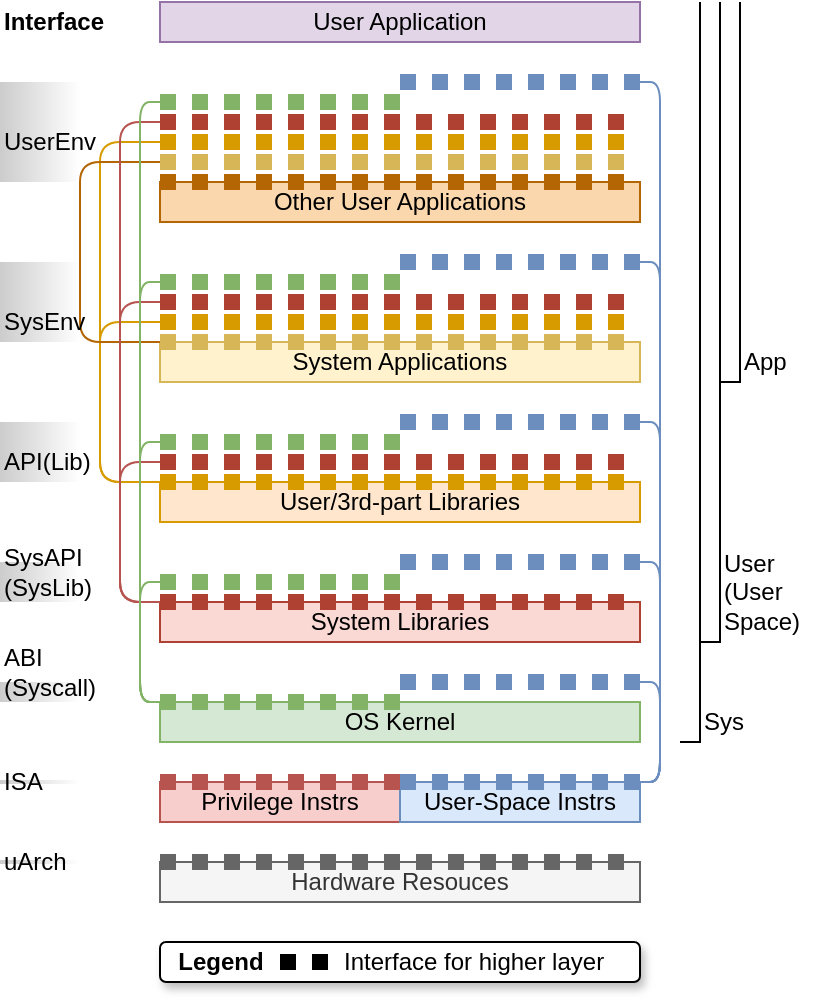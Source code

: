 <mxfile compressed="false" version="13.3.9" type="device">
  <diagram id="SuTt-NehiLuuTij5P4sI" name="Page-1">
    <mxGraphModel dx="585" dy="1455" grid="1" gridSize="10" guides="0" tooltips="1" connect="0" arrows="0" fold="1" page="1" pageScale="1" pageWidth="850" pageHeight="1100" math="0" shadow="0">
      <root>
        <mxCell id="0" />
        <mxCell id="1" parent="0" />
        <mxCell id="PAhmVjMoxAMaqZg4B_g7-12" value="" style="rounded=0;whiteSpace=wrap;html=1;align=left;fontColor=#333333;gradientColor=#ffffff;gradientDirection=east;strokeColor=none;fillColor=#CCCCCC;" parent="1" vertex="1">
          <mxGeometry y="339" width="40" height="2" as="geometry" />
        </mxCell>
        <mxCell id="PAhmVjMoxAMaqZg4B_g7-11" value="" style="rounded=0;whiteSpace=wrap;html=1;align=left;fontColor=#333333;gradientColor=#ffffff;gradientDirection=east;strokeColor=none;fillColor=#CCCCCC;" parent="1" vertex="1">
          <mxGeometry y="299" width="40" height="2" as="geometry" />
        </mxCell>
        <mxCell id="PAhmVjMoxAMaqZg4B_g7-8" value="" style="rounded=0;whiteSpace=wrap;html=1;align=left;fontColor=#333333;gradientColor=#ffffff;gradientDirection=east;strokeColor=none;fillColor=#CCCCCC;" parent="1" vertex="1">
          <mxGeometry y="250" width="40" height="10" as="geometry" />
        </mxCell>
        <mxCell id="PAhmVjMoxAMaqZg4B_g7-7" value="" style="rounded=0;whiteSpace=wrap;html=1;align=left;fontColor=#333333;gradientColor=#ffffff;gradientDirection=east;strokeColor=none;fillColor=#CCCCCC;" parent="1" vertex="1">
          <mxGeometry y="120" width="40" height="30" as="geometry" />
        </mxCell>
        <mxCell id="PAhmVjMoxAMaqZg4B_g7-6" value="" style="rounded=0;whiteSpace=wrap;html=1;align=left;fontColor=#333333;gradientColor=#ffffff;gradientDirection=east;strokeColor=none;fillColor=#CCCCCC;" parent="1" vertex="1">
          <mxGeometry y="40" width="40" height="40" as="geometry" />
        </mxCell>
        <mxCell id="PAhmVjMoxAMaqZg4B_g7-5" value="" style="rounded=0;whiteSpace=wrap;html=1;align=left;fontColor=#333333;gradientColor=#ffffff;gradientDirection=east;strokeColor=none;fillColor=#CCCCCC;" parent="1" vertex="1">
          <mxGeometry y="-50" width="40" height="50" as="geometry" />
        </mxCell>
        <mxCell id="rswDAVN-zbumqpKh8glA-41" value="" style="rounded=1;whiteSpace=wrap;html=1;shadow=1;" parent="1" vertex="1">
          <mxGeometry x="80" y="380" width="240" height="20" as="geometry" />
        </mxCell>
        <mxCell id="rswDAVN-zbumqpKh8glA-29" value="" style="endArrow=none;dashed=1;html=1;strokeWidth=8;dashPattern=1 1;fillColor=#dae8fc;strokeColor=#6c8ebf;" parent="1" edge="1">
          <mxGeometry width="50" height="50" relative="1" as="geometry">
            <mxPoint x="200" y="40" as="sourcePoint" />
            <mxPoint x="320" y="40" as="targetPoint" />
          </mxGeometry>
        </mxCell>
        <mxCell id="rswDAVN-zbumqpKh8glA-31" value="" style="endArrow=none;dashed=1;html=1;strokeWidth=8;dashPattern=1 1;fillColor=#d5e8d4;strokeColor=#82b366;" parent="1" edge="1">
          <mxGeometry width="50" height="50" relative="1" as="geometry">
            <mxPoint x="80" y="50" as="sourcePoint" />
            <mxPoint x="200" y="50" as="targetPoint" />
          </mxGeometry>
        </mxCell>
        <mxCell id="rswDAVN-zbumqpKh8glA-33" value="" style="endArrow=none;dashed=1;html=1;strokeWidth=8;dashPattern=1 1;fillColor=#ffe6cc;strokeColor=#d79b00;" parent="1" edge="1">
          <mxGeometry width="50" height="50" relative="1" as="geometry">
            <mxPoint x="80" y="70" as="sourcePoint" />
            <mxPoint x="320" y="70" as="targetPoint" />
          </mxGeometry>
        </mxCell>
        <mxCell id="rswDAVN-zbumqpKh8glA-23" value="" style="endArrow=none;dashed=1;html=1;strokeWidth=8;dashPattern=1 1;fillColor=#dae8fc;strokeColor=#6c8ebf;" parent="1" edge="1">
          <mxGeometry width="50" height="50" relative="1" as="geometry">
            <mxPoint x="200" y="120" as="sourcePoint" />
            <mxPoint x="320" y="120" as="targetPoint" />
          </mxGeometry>
        </mxCell>
        <mxCell id="rswDAVN-zbumqpKh8glA-25" value="" style="endArrow=none;dashed=1;html=1;strokeWidth=8;dashPattern=1 1;fillColor=#d5e8d4;strokeColor=#82b366;" parent="1" edge="1">
          <mxGeometry width="50" height="50" relative="1" as="geometry">
            <mxPoint x="80" y="130" as="sourcePoint" />
            <mxPoint x="200" y="130" as="targetPoint" />
          </mxGeometry>
        </mxCell>
        <mxCell id="rswDAVN-zbumqpKh8glA-19" value="" style="endArrow=none;dashed=1;html=1;strokeWidth=8;dashPattern=1 1;fillColor=#dae8fc;strokeColor=#6c8ebf;" parent="1" edge="1">
          <mxGeometry width="50" height="50" relative="1" as="geometry">
            <mxPoint x="200" y="250" as="sourcePoint" />
            <mxPoint x="320" y="250" as="targetPoint" />
          </mxGeometry>
        </mxCell>
        <mxCell id="rswDAVN-zbumqpKh8glA-1" value="Hardware Resouces" style="rounded=0;whiteSpace=wrap;html=1;fillColor=#f5f5f5;strokeColor=#666666;fontColor=#333333;" parent="1" vertex="1">
          <mxGeometry x="80" y="340" width="240" height="20" as="geometry" />
        </mxCell>
        <mxCell id="rswDAVN-zbumqpKh8glA-2" value="Privilege Instrs" style="rounded=0;whiteSpace=wrap;html=1;fillColor=#f8cecc;strokeColor=#b85450;" parent="1" vertex="1">
          <mxGeometry x="80" y="300" width="120" height="20" as="geometry" />
        </mxCell>
        <mxCell id="rswDAVN-zbumqpKh8glA-3" value="User-Space Instrs" style="rounded=0;whiteSpace=wrap;html=1;fillColor=#dae8fc;strokeColor=#6c8ebf;" parent="1" vertex="1">
          <mxGeometry x="200" y="300" width="120" height="20" as="geometry" />
        </mxCell>
        <mxCell id="rswDAVN-zbumqpKh8glA-4" value="" style="endArrow=none;dashed=1;html=1;strokeWidth=8;dashPattern=1 1;fillColor=#f5f5f5;strokeColor=#666666;" parent="1" edge="1">
          <mxGeometry width="50" height="50" relative="1" as="geometry">
            <mxPoint x="80" y="340" as="sourcePoint" />
            <mxPoint x="320" y="340" as="targetPoint" />
          </mxGeometry>
        </mxCell>
        <mxCell id="rswDAVN-zbumqpKh8glA-7" value="OS Kernel" style="rounded=0;whiteSpace=wrap;html=1;fillColor=#d5e8d4;strokeColor=#82b366;" parent="1" vertex="1">
          <mxGeometry x="80" y="260" width="240" height="20" as="geometry" />
        </mxCell>
        <mxCell id="rswDAVN-zbumqpKh8glA-8" value="" style="endArrow=none;dashed=1;html=1;strokeWidth=8;dashPattern=1 1;fillColor=#f8cecc;strokeColor=#b85450;" parent="1" edge="1">
          <mxGeometry width="50" height="50" relative="1" as="geometry">
            <mxPoint x="80" y="300" as="sourcePoint" />
            <mxPoint x="200" y="300" as="targetPoint" />
          </mxGeometry>
        </mxCell>
        <mxCell id="rswDAVN-zbumqpKh8glA-9" value="" style="endArrow=none;dashed=1;html=1;strokeWidth=8;dashPattern=1 1;fillColor=#dae8fc;strokeColor=#6c8ebf;" parent="1" edge="1">
          <mxGeometry width="50" height="50" relative="1" as="geometry">
            <mxPoint x="200" y="300" as="sourcePoint" />
            <mxPoint x="320" y="300" as="targetPoint" />
          </mxGeometry>
        </mxCell>
        <mxCell id="rswDAVN-zbumqpKh8glA-17" value="" style="endArrow=none;dashed=1;html=1;strokeWidth=8;dashPattern=1 1;fillColor=#d5e8d4;strokeColor=#82b366;" parent="1" edge="1">
          <mxGeometry width="50" height="50" relative="1" as="geometry">
            <mxPoint x="80" y="260" as="sourcePoint" />
            <mxPoint x="200" y="260" as="targetPoint" />
          </mxGeometry>
        </mxCell>
        <mxCell id="rswDAVN-zbumqpKh8glA-20" value="User/3rd-part Libraries" style="rounded=0;whiteSpace=wrap;html=1;fillColor=#ffe6cc;strokeColor=#d79b00;" parent="1" vertex="1">
          <mxGeometry x="80" y="150" width="240" height="20" as="geometry" />
        </mxCell>
        <mxCell id="rswDAVN-zbumqpKh8glA-21" value="" style="endArrow=none;dashed=1;html=1;strokeWidth=8;dashPattern=1 1;fillColor=#ffe6cc;strokeColor=#d79b00;" parent="1" edge="1">
          <mxGeometry width="50" height="50" relative="1" as="geometry">
            <mxPoint x="80" y="150" as="sourcePoint" />
            <mxPoint x="320" y="150" as="targetPoint" />
          </mxGeometry>
        </mxCell>
        <mxCell id="rswDAVN-zbumqpKh8glA-26" value="System Applications" style="rounded=0;whiteSpace=wrap;html=1;fillColor=#fff2cc;strokeColor=#d6b656;" parent="1" vertex="1">
          <mxGeometry x="80" y="80" width="240" height="20" as="geometry" />
        </mxCell>
        <mxCell id="rswDAVN-zbumqpKh8glA-27" value="" style="endArrow=none;dashed=1;html=1;strokeWidth=8;dashPattern=1 1;fillColor=#fff2cc;strokeColor=#d6b656;" parent="1" edge="1">
          <mxGeometry width="50" height="50" relative="1" as="geometry">
            <mxPoint x="80" y="80" as="sourcePoint" />
            <mxPoint x="320" y="80" as="targetPoint" />
          </mxGeometry>
        </mxCell>
        <mxCell id="rswDAVN-zbumqpKh8glA-34" value="User Application" style="rounded=0;whiteSpace=wrap;html=1;fillColor=#e1d5e7;strokeColor=#9673a6;" parent="1" vertex="1">
          <mxGeometry x="80" y="-90" width="240" height="20" as="geometry" />
        </mxCell>
        <mxCell id="rswDAVN-zbumqpKh8glA-37" value="&lt;b&gt;Legend&lt;/b&gt;" style="text;html=1;align=center;verticalAlign=middle;resizable=0;points=[];autosize=1;" parent="1" vertex="1">
          <mxGeometry x="80" y="380" width="60" height="20" as="geometry" />
        </mxCell>
        <mxCell id="rswDAVN-zbumqpKh8glA-38" value="" style="endArrow=none;dashed=1;html=1;strokeWidth=8;dashPattern=1 1;" parent="1" edge="1">
          <mxGeometry width="50" height="50" relative="1" as="geometry">
            <mxPoint x="140" y="390" as="sourcePoint" />
            <mxPoint x="170" y="390" as="targetPoint" />
          </mxGeometry>
        </mxCell>
        <mxCell id="rswDAVN-zbumqpKh8glA-39" value="Interface for higher layer" style="text;html=1;align=left;verticalAlign=middle;resizable=0;points=[];autosize=1;" parent="1" vertex="1">
          <mxGeometry x="170" y="380" width="150" height="20" as="geometry" />
        </mxCell>
        <mxCell id="kDpdIPFMX5SkohTpk9ed-4" value="" style="endArrow=none;html=1;strokeWidth=1;fillColor=#dae8fc;strokeColor=#6c8ebf;" parent="1" edge="1">
          <mxGeometry width="50" height="50" relative="1" as="geometry">
            <mxPoint x="320" y="300" as="sourcePoint" />
            <mxPoint x="320" y="250" as="targetPoint" />
            <Array as="points">
              <mxPoint x="330" y="300" />
              <mxPoint x="330" y="250" />
            </Array>
          </mxGeometry>
        </mxCell>
        <mxCell id="kDpdIPFMX5SkohTpk9ed-5" value="" style="endArrow=none;html=1;strokeWidth=1;fillColor=#dae8fc;strokeColor=#6c8ebf;" parent="1" edge="1">
          <mxGeometry width="50" height="50" relative="1" as="geometry">
            <mxPoint x="320" y="300" as="sourcePoint" />
            <mxPoint x="320" y="190" as="targetPoint" />
            <Array as="points">
              <mxPoint x="330" y="300" />
              <mxPoint x="330" y="190" />
            </Array>
          </mxGeometry>
        </mxCell>
        <mxCell id="kDpdIPFMX5SkohTpk9ed-6" value="" style="endArrow=none;html=1;strokeWidth=1;fillColor=#dae8fc;strokeColor=#6c8ebf;" parent="1" edge="1">
          <mxGeometry width="50" height="50" relative="1" as="geometry">
            <mxPoint x="320" y="300" as="sourcePoint" />
            <mxPoint x="320" y="120" as="targetPoint" />
            <Array as="points">
              <mxPoint x="330" y="300" />
              <mxPoint x="330" y="120" />
            </Array>
          </mxGeometry>
        </mxCell>
        <mxCell id="kDpdIPFMX5SkohTpk9ed-7" value="" style="endArrow=none;html=1;strokeColor=#82b366;strokeWidth=1;fillColor=#d5e8d4;" parent="1" edge="1">
          <mxGeometry width="50" height="50" relative="1" as="geometry">
            <mxPoint x="80" y="260" as="sourcePoint" />
            <mxPoint x="80" y="200" as="targetPoint" />
            <Array as="points">
              <mxPoint x="70" y="260" />
              <mxPoint x="70" y="200" />
            </Array>
          </mxGeometry>
        </mxCell>
        <mxCell id="kDpdIPFMX5SkohTpk9ed-8" value="" style="endArrow=none;html=1;strokeColor=#82b366;strokeWidth=1;fillColor=#d5e8d4;" parent="1" edge="1">
          <mxGeometry width="50" height="50" relative="1" as="geometry">
            <mxPoint x="80" y="260" as="sourcePoint" />
            <mxPoint x="80.0" y="130" as="targetPoint" />
            <Array as="points">
              <mxPoint x="70" y="260" />
              <mxPoint x="70" y="130" />
            </Array>
          </mxGeometry>
        </mxCell>
        <mxCell id="kDpdIPFMX5SkohTpk9ed-9" value="" style="endArrow=none;html=1;strokeColor=#d79b00;strokeWidth=1;fillColor=#ffe6cc;" parent="1" edge="1">
          <mxGeometry width="50" height="50" relative="1" as="geometry">
            <mxPoint x="80" y="70" as="sourcePoint" />
            <mxPoint x="80" y="150" as="targetPoint" />
            <Array as="points">
              <mxPoint x="50" y="70" />
              <mxPoint x="50" y="150" />
            </Array>
          </mxGeometry>
        </mxCell>
        <mxCell id="CEWVe7HLlZmaSNWJAqid-1" value="Other User Applications" style="rounded=0;whiteSpace=wrap;html=1;fillColor=#fad7ac;strokeColor=#b46504;" parent="1" vertex="1">
          <mxGeometry x="80" width="240" height="20" as="geometry" />
        </mxCell>
        <mxCell id="CEWVe7HLlZmaSNWJAqid-2" value="" style="endArrow=none;dashed=1;html=1;strokeWidth=8;dashPattern=1 1;fillColor=#dae8fc;strokeColor=#6c8ebf;" parent="1" edge="1">
          <mxGeometry width="50" height="50" relative="1" as="geometry">
            <mxPoint x="200" y="-50" as="sourcePoint" />
            <mxPoint x="320" y="-50" as="targetPoint" />
          </mxGeometry>
        </mxCell>
        <mxCell id="CEWVe7HLlZmaSNWJAqid-3" value="" style="endArrow=none;dashed=1;html=1;strokeWidth=8;dashPattern=1 1;fillColor=#d5e8d4;strokeColor=#82b366;" parent="1" edge="1">
          <mxGeometry width="50" height="50" relative="1" as="geometry">
            <mxPoint x="80" y="-40" as="sourcePoint" />
            <mxPoint x="200" y="-40" as="targetPoint" />
          </mxGeometry>
        </mxCell>
        <mxCell id="CEWVe7HLlZmaSNWJAqid-4" value="" style="endArrow=none;dashed=1;html=1;strokeWidth=8;dashPattern=1 1;fillColor=#ffe6cc;strokeColor=#d79b00;" parent="1" edge="1">
          <mxGeometry width="50" height="50" relative="1" as="geometry">
            <mxPoint x="80" y="-20" as="sourcePoint" />
            <mxPoint x="320" y="-20" as="targetPoint" />
          </mxGeometry>
        </mxCell>
        <mxCell id="CEWVe7HLlZmaSNWJAqid-5" value="" style="endArrow=none;dashed=1;html=1;strokeWidth=8;dashPattern=1 1;fillColor=#fff2cc;strokeColor=#d6b656;" parent="1" edge="1">
          <mxGeometry width="50" height="50" relative="1" as="geometry">
            <mxPoint x="80" y="-10" as="sourcePoint" />
            <mxPoint x="320" y="-10" as="targetPoint" />
          </mxGeometry>
        </mxCell>
        <mxCell id="CEWVe7HLlZmaSNWJAqid-6" value="" style="endArrow=none;dashed=1;html=1;strokeWidth=8;dashPattern=1 1;fillColor=#fad7ac;strokeColor=#b46504;" parent="1" edge="1">
          <mxGeometry width="50" height="50" relative="1" as="geometry">
            <mxPoint x="80" as="sourcePoint" />
            <mxPoint x="320" as="targetPoint" />
          </mxGeometry>
        </mxCell>
        <mxCell id="CEWVe7HLlZmaSNWJAqid-7" value="" style="endArrow=none;html=1;strokeColor=#82b366;strokeWidth=1;fillColor=#d5e8d4;" parent="1" edge="1">
          <mxGeometry width="50" height="50" relative="1" as="geometry">
            <mxPoint x="80" y="260" as="sourcePoint" />
            <mxPoint x="80" y="50" as="targetPoint" />
            <Array as="points">
              <mxPoint x="70" y="260" />
              <mxPoint x="70" y="50" />
            </Array>
          </mxGeometry>
        </mxCell>
        <mxCell id="CEWVe7HLlZmaSNWJAqid-8" value="" style="endArrow=none;html=1;strokeColor=#d79b00;strokeWidth=1;fillColor=#ffe6cc;" parent="1" edge="1">
          <mxGeometry width="50" height="50" relative="1" as="geometry">
            <mxPoint x="80" y="-20" as="sourcePoint" />
            <mxPoint x="80" y="150" as="targetPoint" />
            <Array as="points">
              <mxPoint x="50" y="-20" />
              <mxPoint x="50" y="150" />
            </Array>
          </mxGeometry>
        </mxCell>
        <mxCell id="CEWVe7HLlZmaSNWJAqid-9" value="" style="endArrow=none;html=1;strokeColor=#b46504;strokeWidth=1;fillColor=#fad7ac;" parent="1" edge="1">
          <mxGeometry width="50" height="50" relative="1" as="geometry">
            <mxPoint x="80" y="-10" as="sourcePoint" />
            <mxPoint x="80" y="80" as="targetPoint" />
            <Array as="points">
              <mxPoint x="40" y="-10" />
              <mxPoint x="40" y="80" />
            </Array>
          </mxGeometry>
        </mxCell>
        <mxCell id="CEWVe7HLlZmaSNWJAqid-10" value="" style="endArrow=none;html=1;strokeWidth=1;fillColor=#dae8fc;strokeColor=#6c8ebf;" parent="1" edge="1">
          <mxGeometry width="50" height="50" relative="1" as="geometry">
            <mxPoint x="320" y="300" as="sourcePoint" />
            <mxPoint x="320" y="40" as="targetPoint" />
            <Array as="points">
              <mxPoint x="330" y="300" />
              <mxPoint x="330" y="40" />
            </Array>
          </mxGeometry>
        </mxCell>
        <mxCell id="KNzCa3RQMFb0k8Cp74iH-1" value="ABI&lt;br&gt;(Syscall)" style="text;html=1;align=left;verticalAlign=middle;resizable=0;points=[];autosize=1;" parent="1" vertex="1">
          <mxGeometry y="230" width="60" height="30" as="geometry" />
        </mxCell>
        <mxCell id="KNzCa3RQMFb0k8Cp74iH-2" value="&lt;b&gt;Interface&lt;br&gt;&lt;/b&gt;" style="text;html=1;align=left;verticalAlign=middle;resizable=0;points=[];autosize=1;" parent="1" vertex="1">
          <mxGeometry y="-90" width="70" height="20" as="geometry" />
        </mxCell>
        <mxCell id="KNzCa3RQMFb0k8Cp74iH-3" value="API(Lib)" style="text;html=1;align=left;verticalAlign=middle;resizable=0;points=[];autosize=1;" parent="1" vertex="1">
          <mxGeometry y="130" width="60" height="20" as="geometry" />
        </mxCell>
        <mxCell id="KNzCa3RQMFb0k8Cp74iH-4" value="SysEnv" style="text;html=1;align=left;verticalAlign=middle;resizable=0;points=[];autosize=1;" parent="1" vertex="1">
          <mxGeometry y="60" width="60" height="20" as="geometry" />
        </mxCell>
        <mxCell id="KNzCa3RQMFb0k8Cp74iH-5" value="UserEnv" style="text;html=1;align=left;verticalAlign=middle;resizable=0;points=[];autosize=1;" parent="1" vertex="1">
          <mxGeometry y="-30" width="60" height="20" as="geometry" />
        </mxCell>
        <mxCell id="PAhmVjMoxAMaqZg4B_g7-9" value="ISA" style="text;html=1;align=left;verticalAlign=middle;resizable=0;points=[];autosize=1;" parent="1" vertex="1">
          <mxGeometry y="290" width="30" height="20" as="geometry" />
        </mxCell>
        <mxCell id="PAhmVjMoxAMaqZg4B_g7-10" value="uArch" style="text;html=1;align=left;verticalAlign=middle;resizable=0;points=[];autosize=1;" parent="1" vertex="1">
          <mxGeometry y="330" width="50" height="20" as="geometry" />
        </mxCell>
        <mxCell id="ncCrzAQUgGD48uemNUsK-3" value="Sys" style="text;html=1;align=left;verticalAlign=middle;resizable=0;points=[];autosize=1;" parent="1" vertex="1">
          <mxGeometry x="350" y="260" width="40" height="20" as="geometry" />
        </mxCell>
        <mxCell id="ncCrzAQUgGD48uemNUsK-5" value="User&lt;br&gt;(User&lt;br&gt;Space)" style="text;html=1;align=left;verticalAlign=middle;resizable=0;points=[];autosize=1;" parent="1" vertex="1">
          <mxGeometry x="360" y="180" width="50" height="50" as="geometry" />
        </mxCell>
        <mxCell id="ncCrzAQUgGD48uemNUsK-8" value="" style="endArrow=none;html=1;rounded=0;" parent="1" edge="1">
          <mxGeometry width="50" height="50" relative="1" as="geometry">
            <mxPoint x="340" y="280" as="sourcePoint" />
            <mxPoint x="350" y="-90" as="targetPoint" />
            <Array as="points">
              <mxPoint x="350" y="280" />
            </Array>
          </mxGeometry>
        </mxCell>
        <mxCell id="ncCrzAQUgGD48uemNUsK-9" value="" style="endArrow=none;html=1;rounded=0;" parent="1" edge="1">
          <mxGeometry width="50" height="50" relative="1" as="geometry">
            <mxPoint x="350" y="230" as="sourcePoint" />
            <mxPoint x="360" y="-90" as="targetPoint" />
            <Array as="points">
              <mxPoint x="360" y="230" />
            </Array>
          </mxGeometry>
        </mxCell>
        <mxCell id="ncCrzAQUgGD48uemNUsK-10" value="" style="endArrow=none;html=1;rounded=0;" parent="1" edge="1">
          <mxGeometry width="50" height="50" relative="1" as="geometry">
            <mxPoint x="360" y="100" as="sourcePoint" />
            <mxPoint x="370" y="-90" as="targetPoint" />
            <Array as="points">
              <mxPoint x="370" y="100" />
            </Array>
          </mxGeometry>
        </mxCell>
        <mxCell id="ncCrzAQUgGD48uemNUsK-11" value="App" style="text;html=1;align=left;verticalAlign=middle;resizable=0;points=[];autosize=1;" parent="1" vertex="1">
          <mxGeometry x="370" y="80" width="40" height="20" as="geometry" />
        </mxCell>
        <mxCell id="EPc09F-uwxIYR0prN0li-1" value="System Libraries" style="rounded=0;whiteSpace=wrap;html=1;fillColor=#fad9d5;strokeColor=#ae4132;" vertex="1" parent="1">
          <mxGeometry x="80" y="210" width="240" height="20" as="geometry" />
        </mxCell>
        <mxCell id="EPc09F-uwxIYR0prN0li-3" value="" style="endArrow=none;dashed=1;html=1;strokeWidth=8;dashPattern=1 1;fillColor=#fad9d5;strokeColor=#ae4132;" edge="1" parent="1">
          <mxGeometry width="50" height="50" relative="1" as="geometry">
            <mxPoint x="80" y="210" as="sourcePoint" />
            <mxPoint x="320" y="210" as="targetPoint" />
          </mxGeometry>
        </mxCell>
        <mxCell id="EPc09F-uwxIYR0prN0li-4" value="" style="endArrow=none;dashed=1;html=1;strokeWidth=8;dashPattern=1 1;fillColor=#d5e8d4;strokeColor=#82b366;" edge="1" parent="1">
          <mxGeometry width="50" height="50" relative="1" as="geometry">
            <mxPoint x="80" y="200.0" as="sourcePoint" />
            <mxPoint x="200.0" y="200.0" as="targetPoint" />
          </mxGeometry>
        </mxCell>
        <mxCell id="EPc09F-uwxIYR0prN0li-5" value="" style="endArrow=none;dashed=1;html=1;strokeWidth=8;dashPattern=1 1;fillColor=#dae8fc;strokeColor=#6c8ebf;" edge="1" parent="1">
          <mxGeometry width="50" height="50" relative="1" as="geometry">
            <mxPoint x="200.0" y="190.0" as="sourcePoint" />
            <mxPoint x="320" y="190.0" as="targetPoint" />
          </mxGeometry>
        </mxCell>
        <mxCell id="EPc09F-uwxIYR0prN0li-6" value="" style="rounded=0;whiteSpace=wrap;html=1;align=left;fontColor=#333333;gradientColor=#ffffff;gradientDirection=east;strokeColor=none;fillColor=#CCCCCC;" vertex="1" parent="1">
          <mxGeometry y="190" width="40" height="20" as="geometry" />
        </mxCell>
        <mxCell id="EPc09F-uwxIYR0prN0li-7" value="SysAPI&lt;br&gt;(SysLib)" style="text;html=1;align=left;verticalAlign=middle;resizable=0;points=[];autosize=1;" vertex="1" parent="1">
          <mxGeometry y="180" width="60" height="30" as="geometry" />
        </mxCell>
        <mxCell id="EPc09F-uwxIYR0prN0li-8" value="" style="endArrow=none;html=1;strokeColor=#b85450;strokeWidth=1;fillColor=#f8cecc;" edge="1" parent="1">
          <mxGeometry width="50" height="50" relative="1" as="geometry">
            <mxPoint x="80" y="140" as="sourcePoint" />
            <mxPoint x="80" y="210.0" as="targetPoint" />
            <Array as="points">
              <mxPoint x="60" y="140" />
              <mxPoint x="60" y="210" />
            </Array>
          </mxGeometry>
        </mxCell>
        <mxCell id="EPc09F-uwxIYR0prN0li-9" value="" style="endArrow=none;dashed=1;html=1;strokeWidth=8;dashPattern=1 1;fillColor=#fad9d5;strokeColor=#ae4132;" edge="1" parent="1">
          <mxGeometry width="50" height="50" relative="1" as="geometry">
            <mxPoint x="80" y="140.0" as="sourcePoint" />
            <mxPoint x="320" y="140.0" as="targetPoint" />
          </mxGeometry>
        </mxCell>
        <mxCell id="EPc09F-uwxIYR0prN0li-10" value="" style="endArrow=none;dashed=1;html=1;strokeWidth=8;dashPattern=1 1;fillColor=#fad9d5;strokeColor=#ae4132;" edge="1" parent="1">
          <mxGeometry width="50" height="50" relative="1" as="geometry">
            <mxPoint x="80" y="60.0" as="sourcePoint" />
            <mxPoint x="320" y="60.0" as="targetPoint" />
          </mxGeometry>
        </mxCell>
        <mxCell id="EPc09F-uwxIYR0prN0li-11" value="" style="endArrow=none;dashed=1;html=1;strokeWidth=8;dashPattern=1 1;fillColor=#fad9d5;strokeColor=#ae4132;" edge="1" parent="1">
          <mxGeometry width="50" height="50" relative="1" as="geometry">
            <mxPoint x="80" y="-30.0" as="sourcePoint" />
            <mxPoint x="320" y="-30.0" as="targetPoint" />
          </mxGeometry>
        </mxCell>
        <mxCell id="EPc09F-uwxIYR0prN0li-12" value="" style="endArrow=none;html=1;strokeColor=#b85450;strokeWidth=1;fillColor=#f8cecc;" edge="1" parent="1">
          <mxGeometry width="50" height="50" relative="1" as="geometry">
            <mxPoint x="80" y="60" as="sourcePoint" />
            <mxPoint x="80" y="210.0" as="targetPoint" />
            <Array as="points">
              <mxPoint x="60" y="60" />
              <mxPoint x="60" y="210" />
            </Array>
          </mxGeometry>
        </mxCell>
        <mxCell id="EPc09F-uwxIYR0prN0li-13" value="" style="endArrow=none;html=1;strokeColor=#b85450;strokeWidth=1;fillColor=#f8cecc;" edge="1" parent="1">
          <mxGeometry width="50" height="50" relative="1" as="geometry">
            <mxPoint x="80" y="-30" as="sourcePoint" />
            <mxPoint x="80" y="210.0" as="targetPoint" />
            <Array as="points">
              <mxPoint x="60" y="-30" />
              <mxPoint x="60" y="210" />
            </Array>
          </mxGeometry>
        </mxCell>
        <mxCell id="EPc09F-uwxIYR0prN0li-14" value="" style="endArrow=none;html=1;strokeColor=#82b366;strokeWidth=1;fillColor=#d5e8d4;" edge="1" parent="1">
          <mxGeometry width="50" height="50" relative="1" as="geometry">
            <mxPoint x="80" y="260.0" as="sourcePoint" />
            <mxPoint x="80" y="-40" as="targetPoint" />
            <Array as="points">
              <mxPoint x="70" y="260" />
              <mxPoint x="70" y="-40" />
            </Array>
          </mxGeometry>
        </mxCell>
        <mxCell id="EPc09F-uwxIYR0prN0li-15" value="" style="endArrow=none;html=1;strokeWidth=1;fillColor=#dae8fc;strokeColor=#6c8ebf;" edge="1" parent="1">
          <mxGeometry width="50" height="50" relative="1" as="geometry">
            <mxPoint x="320" y="300.0" as="sourcePoint" />
            <mxPoint x="320" y="-50" as="targetPoint" />
            <Array as="points">
              <mxPoint x="330" y="300" />
              <mxPoint x="330" y="-50" />
            </Array>
          </mxGeometry>
        </mxCell>
      </root>
    </mxGraphModel>
  </diagram>
</mxfile>
